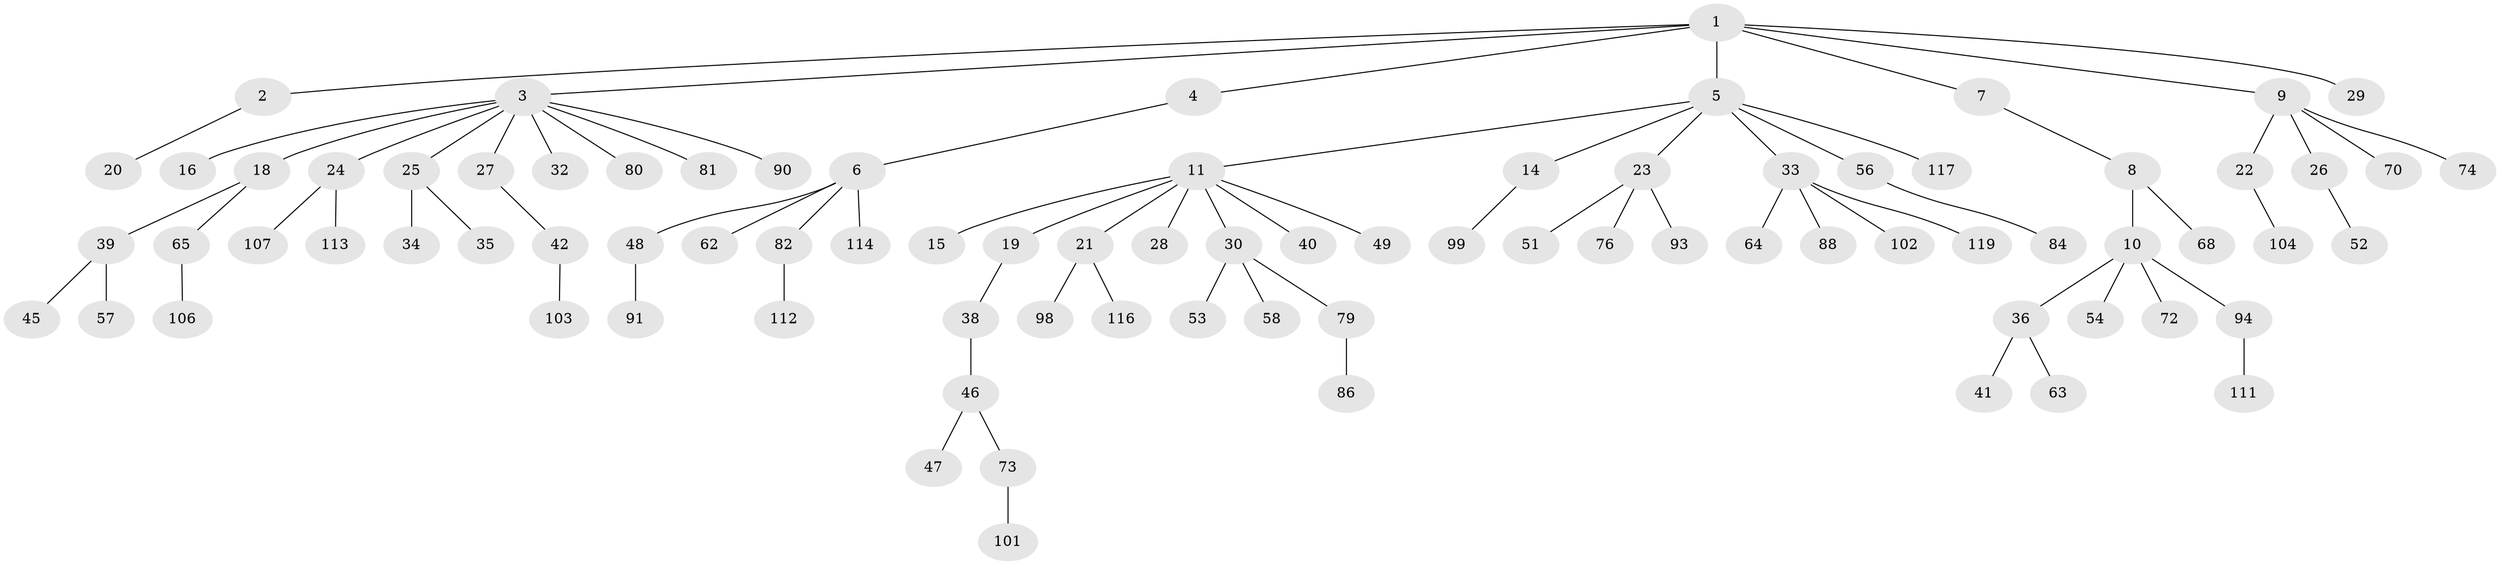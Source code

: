 // Generated by graph-tools (version 1.1) at 2025/52/02/27/25 19:52:12]
// undirected, 85 vertices, 84 edges
graph export_dot {
graph [start="1"]
  node [color=gray90,style=filled];
  1 [super="+118"];
  2;
  3 [super="+12"];
  4;
  5 [super="+83"];
  6 [super="+50"];
  7;
  8 [super="+43"];
  9 [super="+59"];
  10 [super="+17"];
  11 [super="+13"];
  14 [super="+95"];
  15;
  16;
  18;
  19;
  20 [super="+31"];
  21 [super="+66"];
  22 [super="+96"];
  23 [super="+37"];
  24 [super="+120"];
  25 [super="+67"];
  26;
  27;
  28;
  29;
  30 [super="+44"];
  32;
  33 [super="+61"];
  34;
  35;
  36 [super="+60"];
  38 [super="+55"];
  39;
  40;
  41 [super="+71"];
  42 [super="+110"];
  45;
  46 [super="+87"];
  47 [super="+85"];
  48;
  49;
  51 [super="+108"];
  52 [super="+78"];
  53;
  54;
  56;
  57;
  58 [super="+92"];
  62 [super="+97"];
  63 [super="+69"];
  64 [super="+105"];
  65 [super="+75"];
  68;
  70;
  72 [super="+77"];
  73 [super="+89"];
  74 [super="+100"];
  76;
  79;
  80;
  81;
  82;
  84 [super="+115"];
  86 [super="+109"];
  88;
  90;
  91;
  93;
  94;
  98;
  99;
  101;
  102;
  103;
  104;
  106;
  107;
  111;
  112;
  113;
  114;
  116;
  117;
  119;
  1 -- 2;
  1 -- 3;
  1 -- 4;
  1 -- 5;
  1 -- 7;
  1 -- 9;
  1 -- 29;
  2 -- 20;
  3 -- 18;
  3 -- 24;
  3 -- 25;
  3 -- 27;
  3 -- 80;
  3 -- 81;
  3 -- 90;
  3 -- 16;
  3 -- 32;
  4 -- 6;
  5 -- 11;
  5 -- 14;
  5 -- 23;
  5 -- 33;
  5 -- 56;
  5 -- 117;
  6 -- 48;
  6 -- 62;
  6 -- 82;
  6 -- 114;
  7 -- 8;
  8 -- 10;
  8 -- 68;
  9 -- 22;
  9 -- 26;
  9 -- 74;
  9 -- 70;
  10 -- 72;
  10 -- 54;
  10 -- 36;
  10 -- 94;
  11 -- 19;
  11 -- 21;
  11 -- 28;
  11 -- 30;
  11 -- 40;
  11 -- 49;
  11 -- 15;
  14 -- 99;
  18 -- 39;
  18 -- 65;
  19 -- 38;
  21 -- 116;
  21 -- 98;
  22 -- 104;
  23 -- 51;
  23 -- 76;
  23 -- 93;
  24 -- 107;
  24 -- 113;
  25 -- 34;
  25 -- 35;
  26 -- 52;
  27 -- 42;
  30 -- 53;
  30 -- 58;
  30 -- 79;
  33 -- 64;
  33 -- 88;
  33 -- 102;
  33 -- 119;
  36 -- 41;
  36 -- 63;
  38 -- 46;
  39 -- 45;
  39 -- 57;
  42 -- 103;
  46 -- 47;
  46 -- 73;
  48 -- 91;
  56 -- 84;
  65 -- 106;
  73 -- 101;
  79 -- 86;
  82 -- 112;
  94 -- 111;
}
